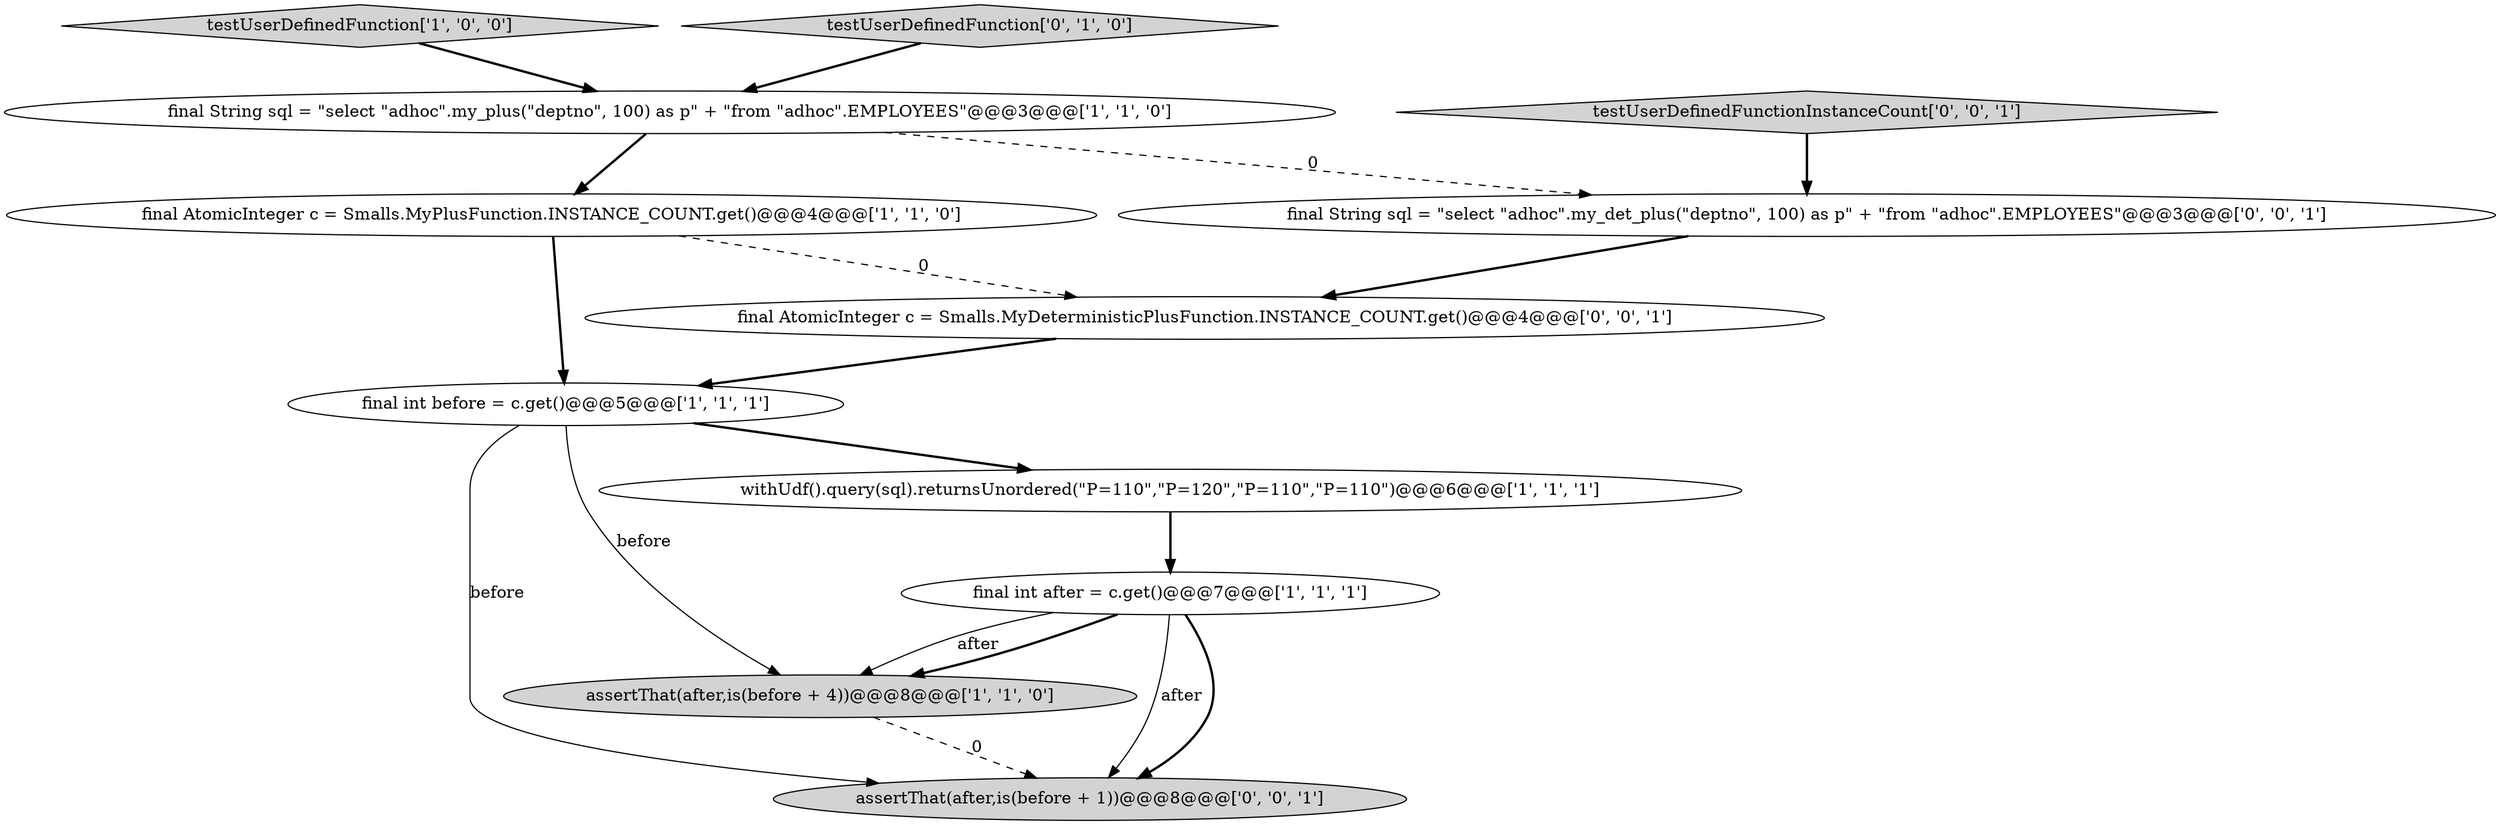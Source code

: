 digraph {
8 [style = filled, label = "assertThat(after,is(before + 1))@@@8@@@['0', '0', '1']", fillcolor = lightgray, shape = ellipse image = "AAA0AAABBB3BBB"];
4 [style = filled, label = "final AtomicInteger c = Smalls.MyPlusFunction.INSTANCE_COUNT.get()@@@4@@@['1', '1', '0']", fillcolor = white, shape = ellipse image = "AAA0AAABBB1BBB"];
0 [style = filled, label = "final int after = c.get()@@@7@@@['1', '1', '1']", fillcolor = white, shape = ellipse image = "AAA0AAABBB1BBB"];
1 [style = filled, label = "final String sql = \"select \"adhoc\".my_plus(\"deptno\", 100) as p\" + \"from \"adhoc\".EMPLOYEES\"@@@3@@@['1', '1', '0']", fillcolor = white, shape = ellipse image = "AAA0AAABBB1BBB"];
9 [style = filled, label = "final String sql = \"select \"adhoc\".my_det_plus(\"deptno\", 100) as p\" + \"from \"adhoc\".EMPLOYEES\"@@@3@@@['0', '0', '1']", fillcolor = white, shape = ellipse image = "AAA0AAABBB3BBB"];
11 [style = filled, label = "testUserDefinedFunctionInstanceCount['0', '0', '1']", fillcolor = lightgray, shape = diamond image = "AAA0AAABBB3BBB"];
5 [style = filled, label = "final int before = c.get()@@@5@@@['1', '1', '1']", fillcolor = white, shape = ellipse image = "AAA0AAABBB1BBB"];
10 [style = filled, label = "final AtomicInteger c = Smalls.MyDeterministicPlusFunction.INSTANCE_COUNT.get()@@@4@@@['0', '0', '1']", fillcolor = white, shape = ellipse image = "AAA0AAABBB3BBB"];
2 [style = filled, label = "assertThat(after,is(before + 4))@@@8@@@['1', '1', '0']", fillcolor = lightgray, shape = ellipse image = "AAA0AAABBB1BBB"];
3 [style = filled, label = "testUserDefinedFunction['1', '0', '0']", fillcolor = lightgray, shape = diamond image = "AAA0AAABBB1BBB"];
6 [style = filled, label = "withUdf().query(sql).returnsUnordered(\"P=110\",\"P=120\",\"P=110\",\"P=110\")@@@6@@@['1', '1', '1']", fillcolor = white, shape = ellipse image = "AAA0AAABBB1BBB"];
7 [style = filled, label = "testUserDefinedFunction['0', '1', '0']", fillcolor = lightgray, shape = diamond image = "AAA0AAABBB2BBB"];
0->2 [style = solid, label="after"];
1->9 [style = dashed, label="0"];
1->4 [style = bold, label=""];
6->0 [style = bold, label=""];
7->1 [style = bold, label=""];
5->8 [style = solid, label="before"];
10->5 [style = bold, label=""];
5->6 [style = bold, label=""];
9->10 [style = bold, label=""];
3->1 [style = bold, label=""];
5->2 [style = solid, label="before"];
11->9 [style = bold, label=""];
4->10 [style = dashed, label="0"];
0->8 [style = solid, label="after"];
4->5 [style = bold, label=""];
2->8 [style = dashed, label="0"];
0->2 [style = bold, label=""];
0->8 [style = bold, label=""];
}
